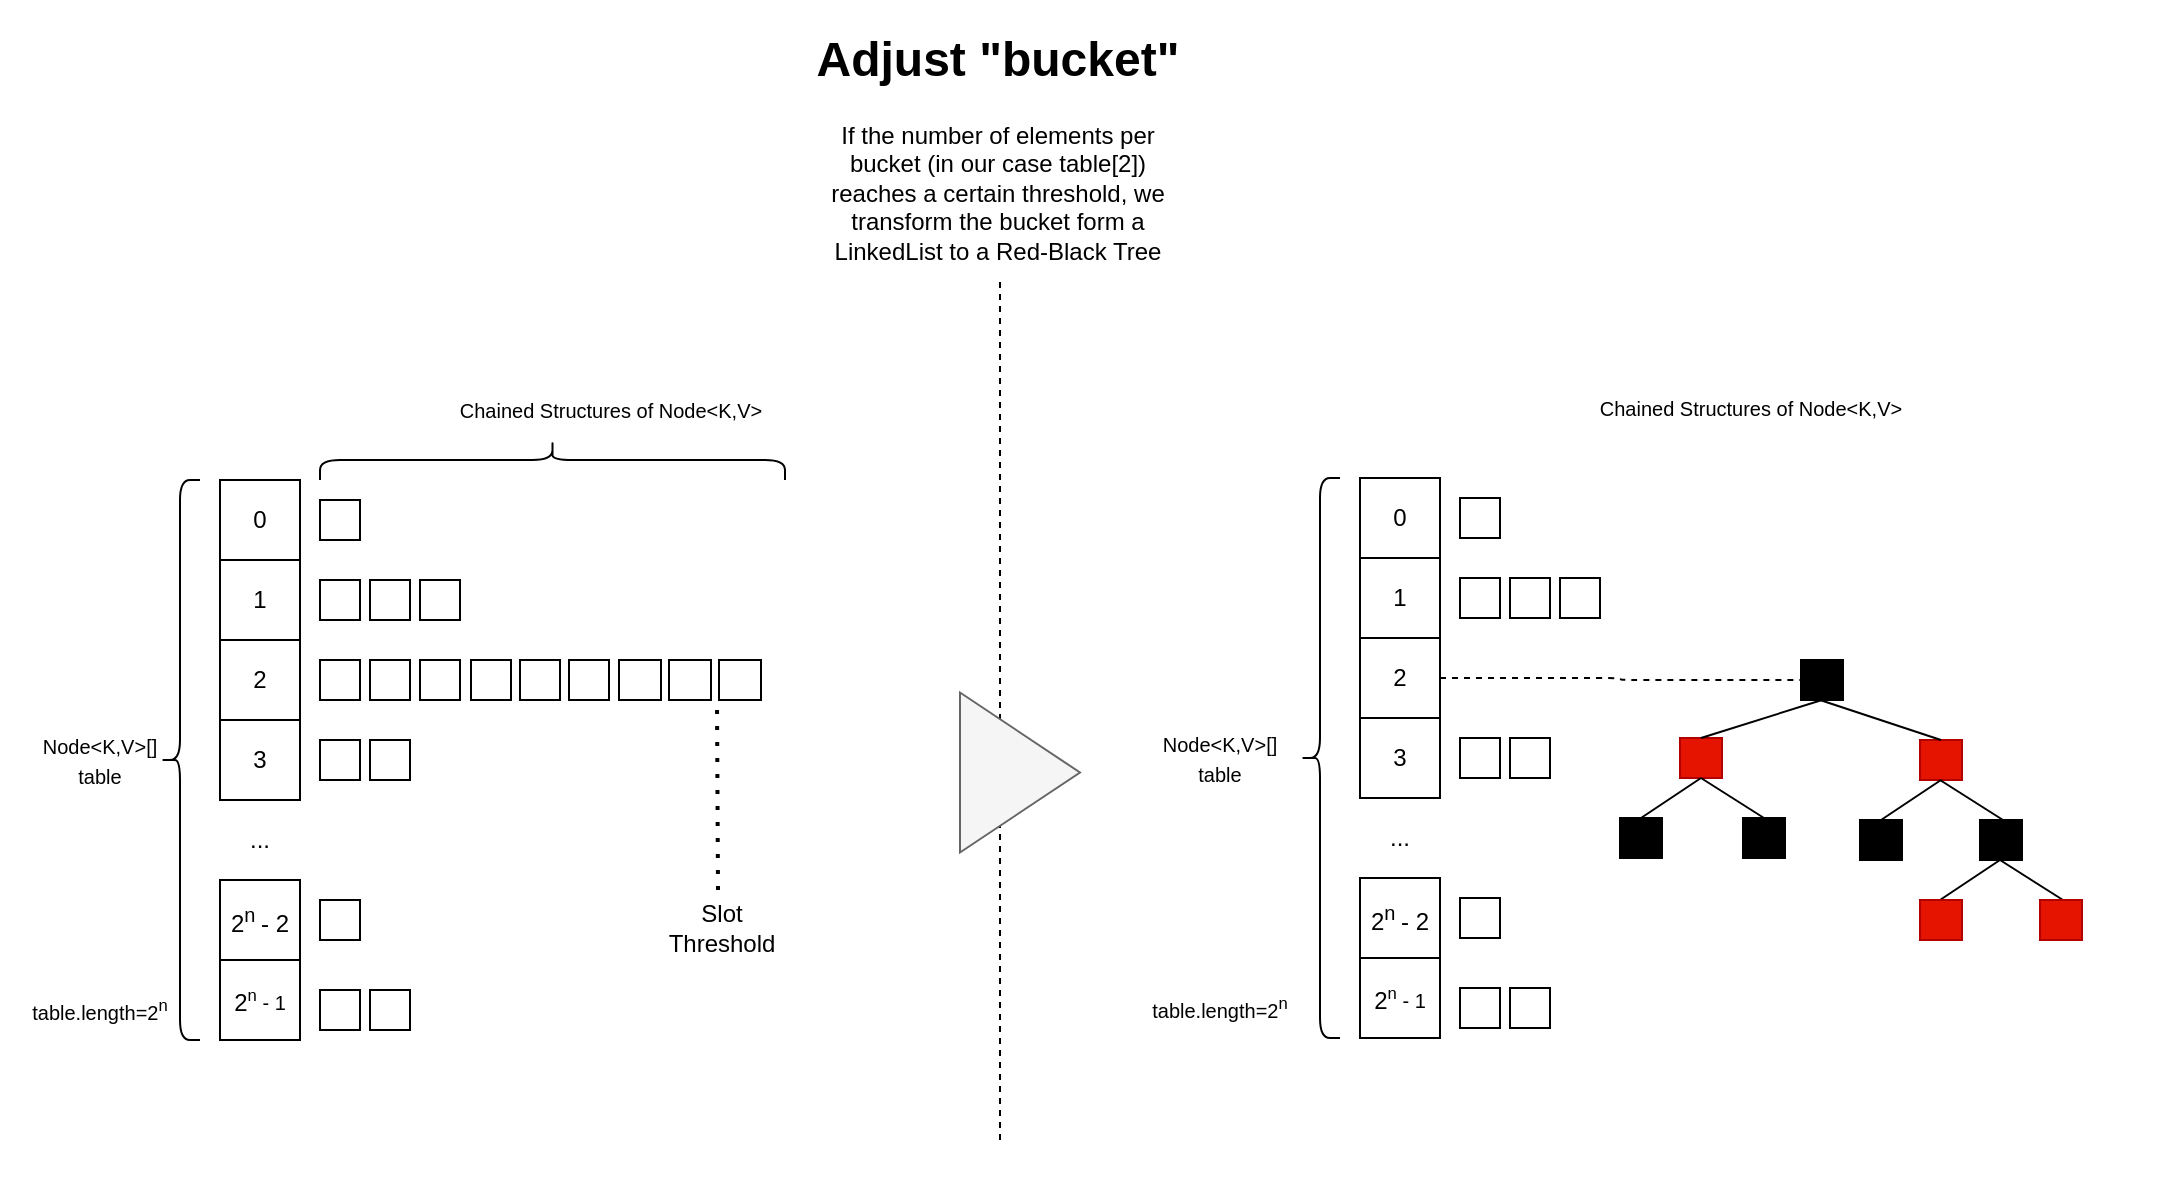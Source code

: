 <mxfile version="15.7.3" type="device"><diagram id="AUNfMNU5sD55CM_tfKsd" name="Page-1"><mxGraphModel dx="1106" dy="920" grid="1" gridSize="10" guides="1" tooltips="1" connect="1" arrows="1" fold="1" page="1" pageScale="1" pageWidth="827" pageHeight="1169" math="0" shadow="0"><root><mxCell id="0"/><mxCell id="1" parent="0"/><mxCell id="TI3vENwH2keV3BpXELXz-244" value="" style="rounded=0;whiteSpace=wrap;html=1;fontSize=12;fillColor=none;align=center;strokeColor=none;" vertex="1" parent="1"><mxGeometry x="50" width="1080" height="600" as="geometry"/></mxCell><mxCell id="TI3vENwH2keV3BpXELXz-1" value="0" style="rounded=0;whiteSpace=wrap;html=1;" vertex="1" parent="1"><mxGeometry x="160" y="240" width="40" height="40" as="geometry"/></mxCell><mxCell id="TI3vENwH2keV3BpXELXz-2" value="1" style="rounded=0;whiteSpace=wrap;html=1;" vertex="1" parent="1"><mxGeometry x="160" y="280" width="40" height="40" as="geometry"/></mxCell><mxCell id="TI3vENwH2keV3BpXELXz-3" value="2" style="rounded=0;whiteSpace=wrap;html=1;" vertex="1" parent="1"><mxGeometry x="160" y="320" width="40" height="40" as="geometry"/></mxCell><mxCell id="TI3vENwH2keV3BpXELXz-4" value="3" style="rounded=0;whiteSpace=wrap;html=1;" vertex="1" parent="1"><mxGeometry x="160" y="360" width="40" height="40" as="geometry"/></mxCell><mxCell id="TI3vENwH2keV3BpXELXz-5" value="2&lt;sup&gt;n&amp;nbsp;&lt;/sup&gt;- 2" style="rounded=0;whiteSpace=wrap;html=1;" vertex="1" parent="1"><mxGeometry x="160" y="440" width="40" height="40" as="geometry"/></mxCell><mxCell id="TI3vENwH2keV3BpXELXz-6" value="2&lt;span style=&quot;font-size: 10px&quot;&gt;&lt;sup&gt;n&lt;/sup&gt;&amp;nbsp;- 1&lt;/span&gt;" style="rounded=0;whiteSpace=wrap;html=1;" vertex="1" parent="1"><mxGeometry x="160" y="480" width="40" height="40" as="geometry"/></mxCell><mxCell id="TI3vENwH2keV3BpXELXz-7" value="" style="rounded=0;whiteSpace=wrap;html=1;" vertex="1" parent="1"><mxGeometry x="210" y="250" width="20" height="20" as="geometry"/></mxCell><mxCell id="TI3vENwH2keV3BpXELXz-17" value="" style="rounded=0;whiteSpace=wrap;html=1;" vertex="1" parent="1"><mxGeometry x="210" y="290" width="20" height="20" as="geometry"/></mxCell><mxCell id="TI3vENwH2keV3BpXELXz-22" value="" style="rounded=0;whiteSpace=wrap;html=1;" vertex="1" parent="1"><mxGeometry x="210" y="330" width="20" height="20" as="geometry"/></mxCell><mxCell id="TI3vENwH2keV3BpXELXz-23" value="" style="rounded=0;whiteSpace=wrap;html=1;" vertex="1" parent="1"><mxGeometry x="235" y="330" width="20" height="20" as="geometry"/></mxCell><mxCell id="TI3vENwH2keV3BpXELXz-43" value="..." style="text;html=1;strokeColor=none;fillColor=none;align=center;verticalAlign=middle;whiteSpace=wrap;rounded=0;" vertex="1" parent="1"><mxGeometry x="150" y="400" width="60" height="40" as="geometry"/></mxCell><mxCell id="TI3vENwH2keV3BpXELXz-47" value="" style="shape=curlyBracket;whiteSpace=wrap;html=1;rounded=1;" vertex="1" parent="1"><mxGeometry x="130" y="240" width="20" height="280" as="geometry"/></mxCell><mxCell id="TI3vENwH2keV3BpXELXz-48" value="&lt;font style=&quot;font-size: 10px&quot;&gt;Node&amp;lt;K,V&amp;gt;[] table&lt;/font&gt;" style="text;html=1;strokeColor=none;fillColor=none;align=center;verticalAlign=middle;whiteSpace=wrap;rounded=0;" vertex="1" parent="1"><mxGeometry x="60" y="365" width="80" height="30" as="geometry"/></mxCell><mxCell id="TI3vENwH2keV3BpXELXz-49" value="" style="shape=curlyBracket;whiteSpace=wrap;html=1;rounded=1;flipH=1;fontSize=10;rotation=-90;" vertex="1" parent="1"><mxGeometry x="316.25" y="113.75" width="20" height="232.5" as="geometry"/></mxCell><mxCell id="TI3vENwH2keV3BpXELXz-50" value="Chained Structures of Node&amp;lt;K,V&amp;gt;" style="text;html=1;strokeColor=none;fillColor=none;align=center;verticalAlign=middle;whiteSpace=wrap;rounded=0;fontSize=10;" vertex="1" parent="1"><mxGeometry x="237.5" y="190" width="235" height="30" as="geometry"/></mxCell><mxCell id="TI3vENwH2keV3BpXELXz-92" value="" style="endArrow=none;dashed=1;html=1;rounded=0;fontSize=10;" edge="1" parent="1"><mxGeometry width="50" height="50" relative="1" as="geometry"><mxPoint x="550" y="570" as="sourcePoint"/><mxPoint x="550" y="140" as="targetPoint"/></mxGeometry></mxCell><mxCell id="TI3vENwH2keV3BpXELXz-105" value="" style="triangle;whiteSpace=wrap;html=1;fontSize=10;fillColor=#f5f5f5;strokeColor=#666666;fontColor=#333333;" vertex="1" parent="1"><mxGeometry x="530" y="346.25" width="60" height="80" as="geometry"/></mxCell><mxCell id="TI3vENwH2keV3BpXELXz-109" value="&lt;font style=&quot;font-size: 10px&quot;&gt;table.length=2&lt;sup&gt;n&lt;/sup&gt;&lt;/font&gt;" style="text;html=1;strokeColor=none;fillColor=none;align=center;verticalAlign=middle;whiteSpace=wrap;rounded=0;" vertex="1" parent="1"><mxGeometry x="60" y="490" width="80" height="30" as="geometry"/></mxCell><mxCell id="TI3vENwH2keV3BpXELXz-120" value="" style="rounded=0;whiteSpace=wrap;html=1;" vertex="1" parent="1"><mxGeometry x="260" y="330" width="20" height="20" as="geometry"/></mxCell><mxCell id="TI3vENwH2keV3BpXELXz-121" value="" style="rounded=0;whiteSpace=wrap;html=1;" vertex="1" parent="1"><mxGeometry x="285.5" y="330" width="20" height="20" as="geometry"/></mxCell><mxCell id="TI3vENwH2keV3BpXELXz-125" value="" style="rounded=0;whiteSpace=wrap;html=1;" vertex="1" parent="1"><mxGeometry x="310" y="330" width="20" height="20" as="geometry"/></mxCell><mxCell id="TI3vENwH2keV3BpXELXz-126" value="" style="rounded=0;whiteSpace=wrap;html=1;" vertex="1" parent="1"><mxGeometry x="334.5" y="330" width="20" height="20" as="geometry"/></mxCell><mxCell id="TI3vENwH2keV3BpXELXz-133" value="" style="rounded=0;whiteSpace=wrap;html=1;" vertex="1" parent="1"><mxGeometry x="359.5" y="330" width="21" height="20" as="geometry"/></mxCell><mxCell id="TI3vENwH2keV3BpXELXz-134" value="" style="rounded=0;whiteSpace=wrap;html=1;" vertex="1" parent="1"><mxGeometry x="384.5" y="330" width="21" height="20" as="geometry"/></mxCell><mxCell id="TI3vENwH2keV3BpXELXz-135" value="" style="rounded=0;whiteSpace=wrap;html=1;" vertex="1" parent="1"><mxGeometry x="409.5" y="330" width="21" height="20" as="geometry"/></mxCell><mxCell id="TI3vENwH2keV3BpXELXz-139" value="" style="rounded=0;whiteSpace=wrap;html=1;" vertex="1" parent="1"><mxGeometry x="210" y="370" width="20" height="20" as="geometry"/></mxCell><mxCell id="TI3vENwH2keV3BpXELXz-140" value="" style="rounded=0;whiteSpace=wrap;html=1;" vertex="1" parent="1"><mxGeometry x="235" y="370" width="20" height="20" as="geometry"/></mxCell><mxCell id="TI3vENwH2keV3BpXELXz-141" value="" style="rounded=0;whiteSpace=wrap;html=1;" vertex="1" parent="1"><mxGeometry x="235" y="290" width="20" height="20" as="geometry"/></mxCell><mxCell id="TI3vENwH2keV3BpXELXz-142" value="" style="rounded=0;whiteSpace=wrap;html=1;" vertex="1" parent="1"><mxGeometry x="260" y="290" width="20" height="20" as="geometry"/></mxCell><mxCell id="TI3vENwH2keV3BpXELXz-143" value="" style="rounded=0;whiteSpace=wrap;html=1;" vertex="1" parent="1"><mxGeometry x="210" y="495" width="20" height="20" as="geometry"/></mxCell><mxCell id="TI3vENwH2keV3BpXELXz-144" value="" style="rounded=0;whiteSpace=wrap;html=1;" vertex="1" parent="1"><mxGeometry x="235" y="495" width="20" height="20" as="geometry"/></mxCell><mxCell id="TI3vENwH2keV3BpXELXz-145" value="" style="rounded=0;whiteSpace=wrap;html=1;" vertex="1" parent="1"><mxGeometry x="210" y="450" width="20" height="20" as="geometry"/></mxCell><mxCell id="TI3vENwH2keV3BpXELXz-146" value="0" style="rounded=0;whiteSpace=wrap;html=1;" vertex="1" parent="1"><mxGeometry x="730" y="239" width="40" height="40" as="geometry"/></mxCell><mxCell id="TI3vENwH2keV3BpXELXz-147" value="1" style="rounded=0;whiteSpace=wrap;html=1;" vertex="1" parent="1"><mxGeometry x="730" y="279" width="40" height="40" as="geometry"/></mxCell><mxCell id="TI3vENwH2keV3BpXELXz-232" style="edgeStyle=orthogonalEdgeStyle;rounded=0;orthogonalLoop=1;jettySize=auto;html=1;exitX=1;exitY=0.5;exitDx=0;exitDy=0;entryX=0;entryY=0.5;entryDx=0;entryDy=0;fontSize=12;strokeColor=none;" edge="1" parent="1" source="TI3vENwH2keV3BpXELXz-148" target="TI3vENwH2keV3BpXELXz-212"><mxGeometry relative="1" as="geometry"/></mxCell><mxCell id="TI3vENwH2keV3BpXELXz-233" style="edgeStyle=orthogonalEdgeStyle;rounded=1;orthogonalLoop=1;jettySize=auto;html=1;exitX=1;exitY=0.5;exitDx=0;exitDy=0;entryX=0;entryY=0.5;entryDx=0;entryDy=0;fontSize=12;endArrow=none;endFill=0;dashed=1;" edge="1" parent="1" source="TI3vENwH2keV3BpXELXz-148" target="TI3vENwH2keV3BpXELXz-212"><mxGeometry relative="1" as="geometry"/></mxCell><mxCell id="TI3vENwH2keV3BpXELXz-148" value="2" style="rounded=0;whiteSpace=wrap;html=1;" vertex="1" parent="1"><mxGeometry x="730" y="319" width="40" height="40" as="geometry"/></mxCell><mxCell id="TI3vENwH2keV3BpXELXz-149" value="3" style="rounded=0;whiteSpace=wrap;html=1;" vertex="1" parent="1"><mxGeometry x="730" y="359" width="40" height="40" as="geometry"/></mxCell><mxCell id="TI3vENwH2keV3BpXELXz-150" value="2&lt;sup&gt;n&amp;nbsp;&lt;/sup&gt;- 2" style="rounded=0;whiteSpace=wrap;html=1;" vertex="1" parent="1"><mxGeometry x="730" y="439" width="40" height="40" as="geometry"/></mxCell><mxCell id="TI3vENwH2keV3BpXELXz-151" value="2&lt;span style=&quot;font-size: 10px&quot;&gt;&lt;sup&gt;n&lt;/sup&gt;&amp;nbsp;- 1&lt;/span&gt;" style="rounded=0;whiteSpace=wrap;html=1;" vertex="1" parent="1"><mxGeometry x="730" y="479" width="40" height="40" as="geometry"/></mxCell><mxCell id="TI3vENwH2keV3BpXELXz-152" value="" style="rounded=0;whiteSpace=wrap;html=1;" vertex="1" parent="1"><mxGeometry x="780" y="249" width="20" height="20" as="geometry"/></mxCell><mxCell id="TI3vENwH2keV3BpXELXz-153" value="" style="rounded=0;whiteSpace=wrap;html=1;" vertex="1" parent="1"><mxGeometry x="780" y="289" width="20" height="20" as="geometry"/></mxCell><mxCell id="TI3vENwH2keV3BpXELXz-156" value="..." style="text;html=1;strokeColor=none;fillColor=none;align=center;verticalAlign=middle;whiteSpace=wrap;rounded=0;" vertex="1" parent="1"><mxGeometry x="720" y="399" width="60" height="40" as="geometry"/></mxCell><mxCell id="TI3vENwH2keV3BpXELXz-157" value="" style="shape=curlyBracket;whiteSpace=wrap;html=1;rounded=1;" vertex="1" parent="1"><mxGeometry x="700" y="239" width="20" height="280" as="geometry"/></mxCell><mxCell id="TI3vENwH2keV3BpXELXz-158" value="&lt;font style=&quot;font-size: 10px&quot;&gt;Node&amp;lt;K,V&amp;gt;[] table&lt;/font&gt;" style="text;html=1;strokeColor=none;fillColor=none;align=center;verticalAlign=middle;whiteSpace=wrap;rounded=0;" vertex="1" parent="1"><mxGeometry x="620" y="364" width="80" height="30" as="geometry"/></mxCell><mxCell id="TI3vENwH2keV3BpXELXz-160" value="Chained Structures of Node&amp;lt;K,V&amp;gt;" style="text;html=1;strokeColor=none;fillColor=none;align=center;verticalAlign=middle;whiteSpace=wrap;rounded=0;fontSize=10;" vertex="1" parent="1"><mxGeometry x="807.5" y="189" width="235" height="30" as="geometry"/></mxCell><mxCell id="TI3vENwH2keV3BpXELXz-161" value="&lt;font style=&quot;font-size: 10px&quot;&gt;table.length=2&lt;sup&gt;n&lt;/sup&gt;&lt;/font&gt;" style="text;html=1;strokeColor=none;fillColor=none;align=center;verticalAlign=middle;whiteSpace=wrap;rounded=0;" vertex="1" parent="1"><mxGeometry x="620" y="489" width="80" height="30" as="geometry"/></mxCell><mxCell id="TI3vENwH2keV3BpXELXz-171" value="" style="rounded=0;whiteSpace=wrap;html=1;fillColor=#e51400;fontColor=#ffffff;strokeColor=#B20000;" vertex="1" parent="1"><mxGeometry x="890" y="369" width="21" height="20" as="geometry"/></mxCell><mxCell id="TI3vENwH2keV3BpXELXz-172" value="" style="rounded=0;whiteSpace=wrap;html=1;" vertex="1" parent="1"><mxGeometry x="780" y="369" width="20" height="20" as="geometry"/></mxCell><mxCell id="TI3vENwH2keV3BpXELXz-173" value="" style="rounded=0;whiteSpace=wrap;html=1;" vertex="1" parent="1"><mxGeometry x="805" y="369" width="20" height="20" as="geometry"/></mxCell><mxCell id="TI3vENwH2keV3BpXELXz-174" value="" style="rounded=0;whiteSpace=wrap;html=1;" vertex="1" parent="1"><mxGeometry x="805" y="289" width="20" height="20" as="geometry"/></mxCell><mxCell id="TI3vENwH2keV3BpXELXz-175" value="" style="rounded=0;whiteSpace=wrap;html=1;" vertex="1" parent="1"><mxGeometry x="830" y="289" width="20" height="20" as="geometry"/></mxCell><mxCell id="TI3vENwH2keV3BpXELXz-176" value="" style="rounded=0;whiteSpace=wrap;html=1;" vertex="1" parent="1"><mxGeometry x="780" y="494" width="20" height="20" as="geometry"/></mxCell><mxCell id="TI3vENwH2keV3BpXELXz-177" value="" style="rounded=0;whiteSpace=wrap;html=1;" vertex="1" parent="1"><mxGeometry x="805" y="494" width="20" height="20" as="geometry"/></mxCell><mxCell id="TI3vENwH2keV3BpXELXz-178" value="" style="rounded=0;whiteSpace=wrap;html=1;" vertex="1" parent="1"><mxGeometry x="780" y="449" width="20" height="20" as="geometry"/></mxCell><mxCell id="TI3vENwH2keV3BpXELXz-212" value="" style="rounded=0;whiteSpace=wrap;html=1;fillColor=#000000;" vertex="1" parent="1"><mxGeometry x="950.5" y="330" width="21" height="20" as="geometry"/></mxCell><mxCell id="TI3vENwH2keV3BpXELXz-213" value="" style="rounded=0;whiteSpace=wrap;html=1;fillColor=#000000;" vertex="1" parent="1"><mxGeometry x="860" y="409" width="21" height="20" as="geometry"/></mxCell><mxCell id="TI3vENwH2keV3BpXELXz-214" value="" style="rounded=0;whiteSpace=wrap;html=1;fillColor=#000000;" vertex="1" parent="1"><mxGeometry x="921.5" y="409" width="21" height="20" as="geometry"/></mxCell><mxCell id="TI3vENwH2keV3BpXELXz-215" value="" style="rounded=0;whiteSpace=wrap;html=1;fillColor=#000000;" vertex="1" parent="1"><mxGeometry x="980" y="410" width="21" height="20" as="geometry"/></mxCell><mxCell id="TI3vENwH2keV3BpXELXz-216" value="" style="rounded=0;whiteSpace=wrap;html=1;fillColor=#000000;" vertex="1" parent="1"><mxGeometry x="1040" y="410" width="21" height="20" as="geometry"/></mxCell><mxCell id="TI3vENwH2keV3BpXELXz-221" value="" style="rounded=0;whiteSpace=wrap;html=1;fillColor=#e51400;fontColor=#ffffff;strokeColor=#B20000;" vertex="1" parent="1"><mxGeometry x="1010" y="370" width="21" height="20" as="geometry"/></mxCell><mxCell id="TI3vENwH2keV3BpXELXz-225" value="" style="endArrow=none;html=1;rounded=0;fontSize=12;entryX=0.5;entryY=1;entryDx=0;entryDy=0;exitX=0.5;exitY=0;exitDx=0;exitDy=0;" edge="1" parent="1" source="TI3vENwH2keV3BpXELXz-171" target="TI3vENwH2keV3BpXELXz-212"><mxGeometry width="50" height="50" relative="1" as="geometry"><mxPoint x="830.5" y="325" as="sourcePoint"/><mxPoint x="950.5" y="295" as="targetPoint"/></mxGeometry></mxCell><mxCell id="TI3vENwH2keV3BpXELXz-226" value="" style="endArrow=none;html=1;rounded=0;fontSize=12;exitX=0.5;exitY=0;exitDx=0;exitDy=0;" edge="1" parent="1" source="TI3vENwH2keV3BpXELXz-221"><mxGeometry width="50" height="50" relative="1" as="geometry"><mxPoint x="910.5" y="379" as="sourcePoint"/><mxPoint x="960" y="350" as="targetPoint"/></mxGeometry></mxCell><mxCell id="TI3vENwH2keV3BpXELXz-227" value="" style="endArrow=none;html=1;rounded=0;fontSize=12;entryX=0.5;entryY=1;entryDx=0;entryDy=0;exitX=0.5;exitY=0;exitDx=0;exitDy=0;" edge="1" parent="1" source="TI3vENwH2keV3BpXELXz-213" target="TI3vENwH2keV3BpXELXz-171"><mxGeometry width="50" height="50" relative="1" as="geometry"><mxPoint x="840.25" y="458" as="sourcePoint"/><mxPoint x="900.75" y="439" as="targetPoint"/></mxGeometry></mxCell><mxCell id="TI3vENwH2keV3BpXELXz-228" value="" style="endArrow=none;html=1;rounded=0;fontSize=12;entryX=0.5;entryY=0;entryDx=0;entryDy=0;exitX=0.5;exitY=1;exitDx=0;exitDy=0;" edge="1" parent="1" source="TI3vENwH2keV3BpXELXz-171" target="TI3vENwH2keV3BpXELXz-214"><mxGeometry width="50" height="50" relative="1" as="geometry"><mxPoint x="920.5" y="389" as="sourcePoint"/><mxPoint x="981" y="370" as="targetPoint"/></mxGeometry></mxCell><mxCell id="TI3vENwH2keV3BpXELXz-229" value="" style="endArrow=none;html=1;rounded=0;fontSize=12;entryX=0.5;entryY=0;entryDx=0;entryDy=0;exitX=0.5;exitY=1;exitDx=0;exitDy=0;" edge="1" parent="1"><mxGeometry width="50" height="50" relative="1" as="geometry"><mxPoint x="1020.0" y="390" as="sourcePoint"/><mxPoint x="1051.5" y="410" as="targetPoint"/></mxGeometry></mxCell><mxCell id="TI3vENwH2keV3BpXELXz-231" value="" style="endArrow=none;html=1;rounded=0;fontSize=12;entryX=0.5;entryY=0;entryDx=0;entryDy=0;exitX=0.5;exitY=1;exitDx=0;exitDy=0;" edge="1" parent="1" source="TI3vENwH2keV3BpXELXz-221" target="TI3vENwH2keV3BpXELXz-215"><mxGeometry width="50" height="50" relative="1" as="geometry"><mxPoint x="910.5" y="399" as="sourcePoint"/><mxPoint x="942.0" y="419" as="targetPoint"/></mxGeometry></mxCell><mxCell id="TI3vENwH2keV3BpXELXz-234" style="edgeStyle=orthogonalEdgeStyle;rounded=1;orthogonalLoop=1;jettySize=auto;html=1;exitX=1;exitY=0.75;exitDx=0;exitDy=0;entryX=1;entryY=0.5;entryDx=0;entryDy=0;dashed=1;fontSize=12;endArrow=none;endFill=0;strokeColor=#000000;" edge="1" parent="1" source="TI3vENwH2keV3BpXELXz-216" target="TI3vENwH2keV3BpXELXz-216"><mxGeometry relative="1" as="geometry"/></mxCell><mxCell id="TI3vENwH2keV3BpXELXz-235" value="" style="endArrow=none;html=1;rounded=0;fontSize=12;entryX=0.5;entryY=0;entryDx=0;entryDy=0;exitX=0.5;exitY=1;exitDx=0;exitDy=0;" edge="1" parent="1"><mxGeometry width="50" height="50" relative="1" as="geometry"><mxPoint x="1050.0" y="430" as="sourcePoint"/><mxPoint x="1020.0" y="450" as="targetPoint"/></mxGeometry></mxCell><mxCell id="TI3vENwH2keV3BpXELXz-236" value="" style="endArrow=none;html=1;rounded=0;fontSize=12;entryX=0.5;entryY=0;entryDx=0;entryDy=0;exitX=0.5;exitY=1;exitDx=0;exitDy=0;" edge="1" parent="1"><mxGeometry width="50" height="50" relative="1" as="geometry"><mxPoint x="1050.0" y="430" as="sourcePoint"/><mxPoint x="1081.5" y="450" as="targetPoint"/></mxGeometry></mxCell><mxCell id="TI3vENwH2keV3BpXELXz-237" value="" style="rounded=0;whiteSpace=wrap;html=1;fillColor=#e51400;fontColor=#ffffff;strokeColor=#B20000;" vertex="1" parent="1"><mxGeometry x="1070" y="450" width="21" height="20" as="geometry"/></mxCell><mxCell id="TI3vENwH2keV3BpXELXz-238" value="" style="rounded=0;whiteSpace=wrap;html=1;fillColor=#e51400;fontColor=#ffffff;strokeColor=#B20000;" vertex="1" parent="1"><mxGeometry x="1010" y="450" width="21" height="20" as="geometry"/></mxCell><mxCell id="TI3vENwH2keV3BpXELXz-241" value="" style="endArrow=none;dashed=1;html=1;dashPattern=1 3;strokeWidth=2;rounded=1;fontSize=12;" edge="1" parent="1"><mxGeometry width="50" height="50" relative="1" as="geometry"><mxPoint x="409" y="445" as="sourcePoint"/><mxPoint x="408.5" y="350" as="targetPoint"/></mxGeometry></mxCell><mxCell id="TI3vENwH2keV3BpXELXz-242" value="Slot Threshold" style="text;html=1;strokeColor=none;fillColor=none;align=center;verticalAlign=middle;whiteSpace=wrap;rounded=0;fontSize=12;" vertex="1" parent="1"><mxGeometry x="380.5" y="449" width="60" height="30" as="geometry"/></mxCell><mxCell id="TI3vENwH2keV3BpXELXz-243" value="&lt;h1&gt;Adjust &quot;bucket&quot;&lt;/h1&gt;&lt;div&gt;If the number of elements per bucket (in our case table[2]) reaches a certain threshold, we transform the bucket form a LinkedList to a Red-Black Tree&lt;/div&gt;" style="text;html=1;strokeColor=none;fillColor=none;spacing=5;spacingTop=-20;whiteSpace=wrap;overflow=hidden;rounded=0;fontSize=12;align=center;" vertex="1" parent="1"><mxGeometry x="450" y="10" width="197.5" height="120" as="geometry"/></mxCell></root></mxGraphModel></diagram></mxfile>